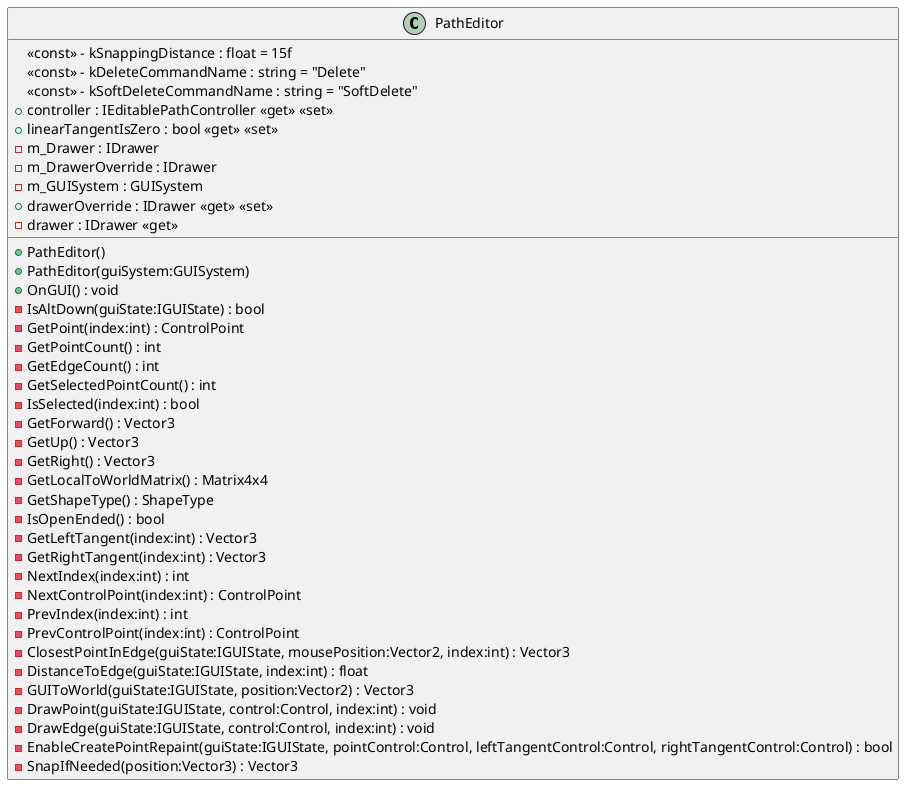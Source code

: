 @startuml
class PathEditor {
    <<const>> - kSnappingDistance : float = 15f
    <<const>> - kDeleteCommandName : string = "Delete"
    <<const>> - kSoftDeleteCommandName : string = "SoftDelete"
    + controller : IEditablePathController <<get>> <<set>>
    + linearTangentIsZero : bool <<get>> <<set>>
    - m_Drawer : IDrawer
    - m_DrawerOverride : IDrawer
    - m_GUISystem : GUISystem
    + drawerOverride : IDrawer <<get>> <<set>>
    - drawer : IDrawer <<get>>
    + PathEditor()
    + PathEditor(guiSystem:GUISystem)
    + OnGUI() : void
    - IsAltDown(guiState:IGUIState) : bool
    - GetPoint(index:int) : ControlPoint
    - GetPointCount() : int
    - GetEdgeCount() : int
    - GetSelectedPointCount() : int
    - IsSelected(index:int) : bool
    - GetForward() : Vector3
    - GetUp() : Vector3
    - GetRight() : Vector3
    - GetLocalToWorldMatrix() : Matrix4x4
    - GetShapeType() : ShapeType
    - IsOpenEnded() : bool
    - GetLeftTangent(index:int) : Vector3
    - GetRightTangent(index:int) : Vector3
    - NextIndex(index:int) : int
    - NextControlPoint(index:int) : ControlPoint
    - PrevIndex(index:int) : int
    - PrevControlPoint(index:int) : ControlPoint
    - ClosestPointInEdge(guiState:IGUIState, mousePosition:Vector2, index:int) : Vector3
    - DistanceToEdge(guiState:IGUIState, index:int) : float
    - GUIToWorld(guiState:IGUIState, position:Vector2) : Vector3
    - DrawPoint(guiState:IGUIState, control:Control, index:int) : void
    - DrawEdge(guiState:IGUIState, control:Control, index:int) : void
    - EnableCreatePointRepaint(guiState:IGUIState, pointControl:Control, leftTangentControl:Control, rightTangentControl:Control) : bool
    - SnapIfNeeded(position:Vector3) : Vector3
}
@enduml
